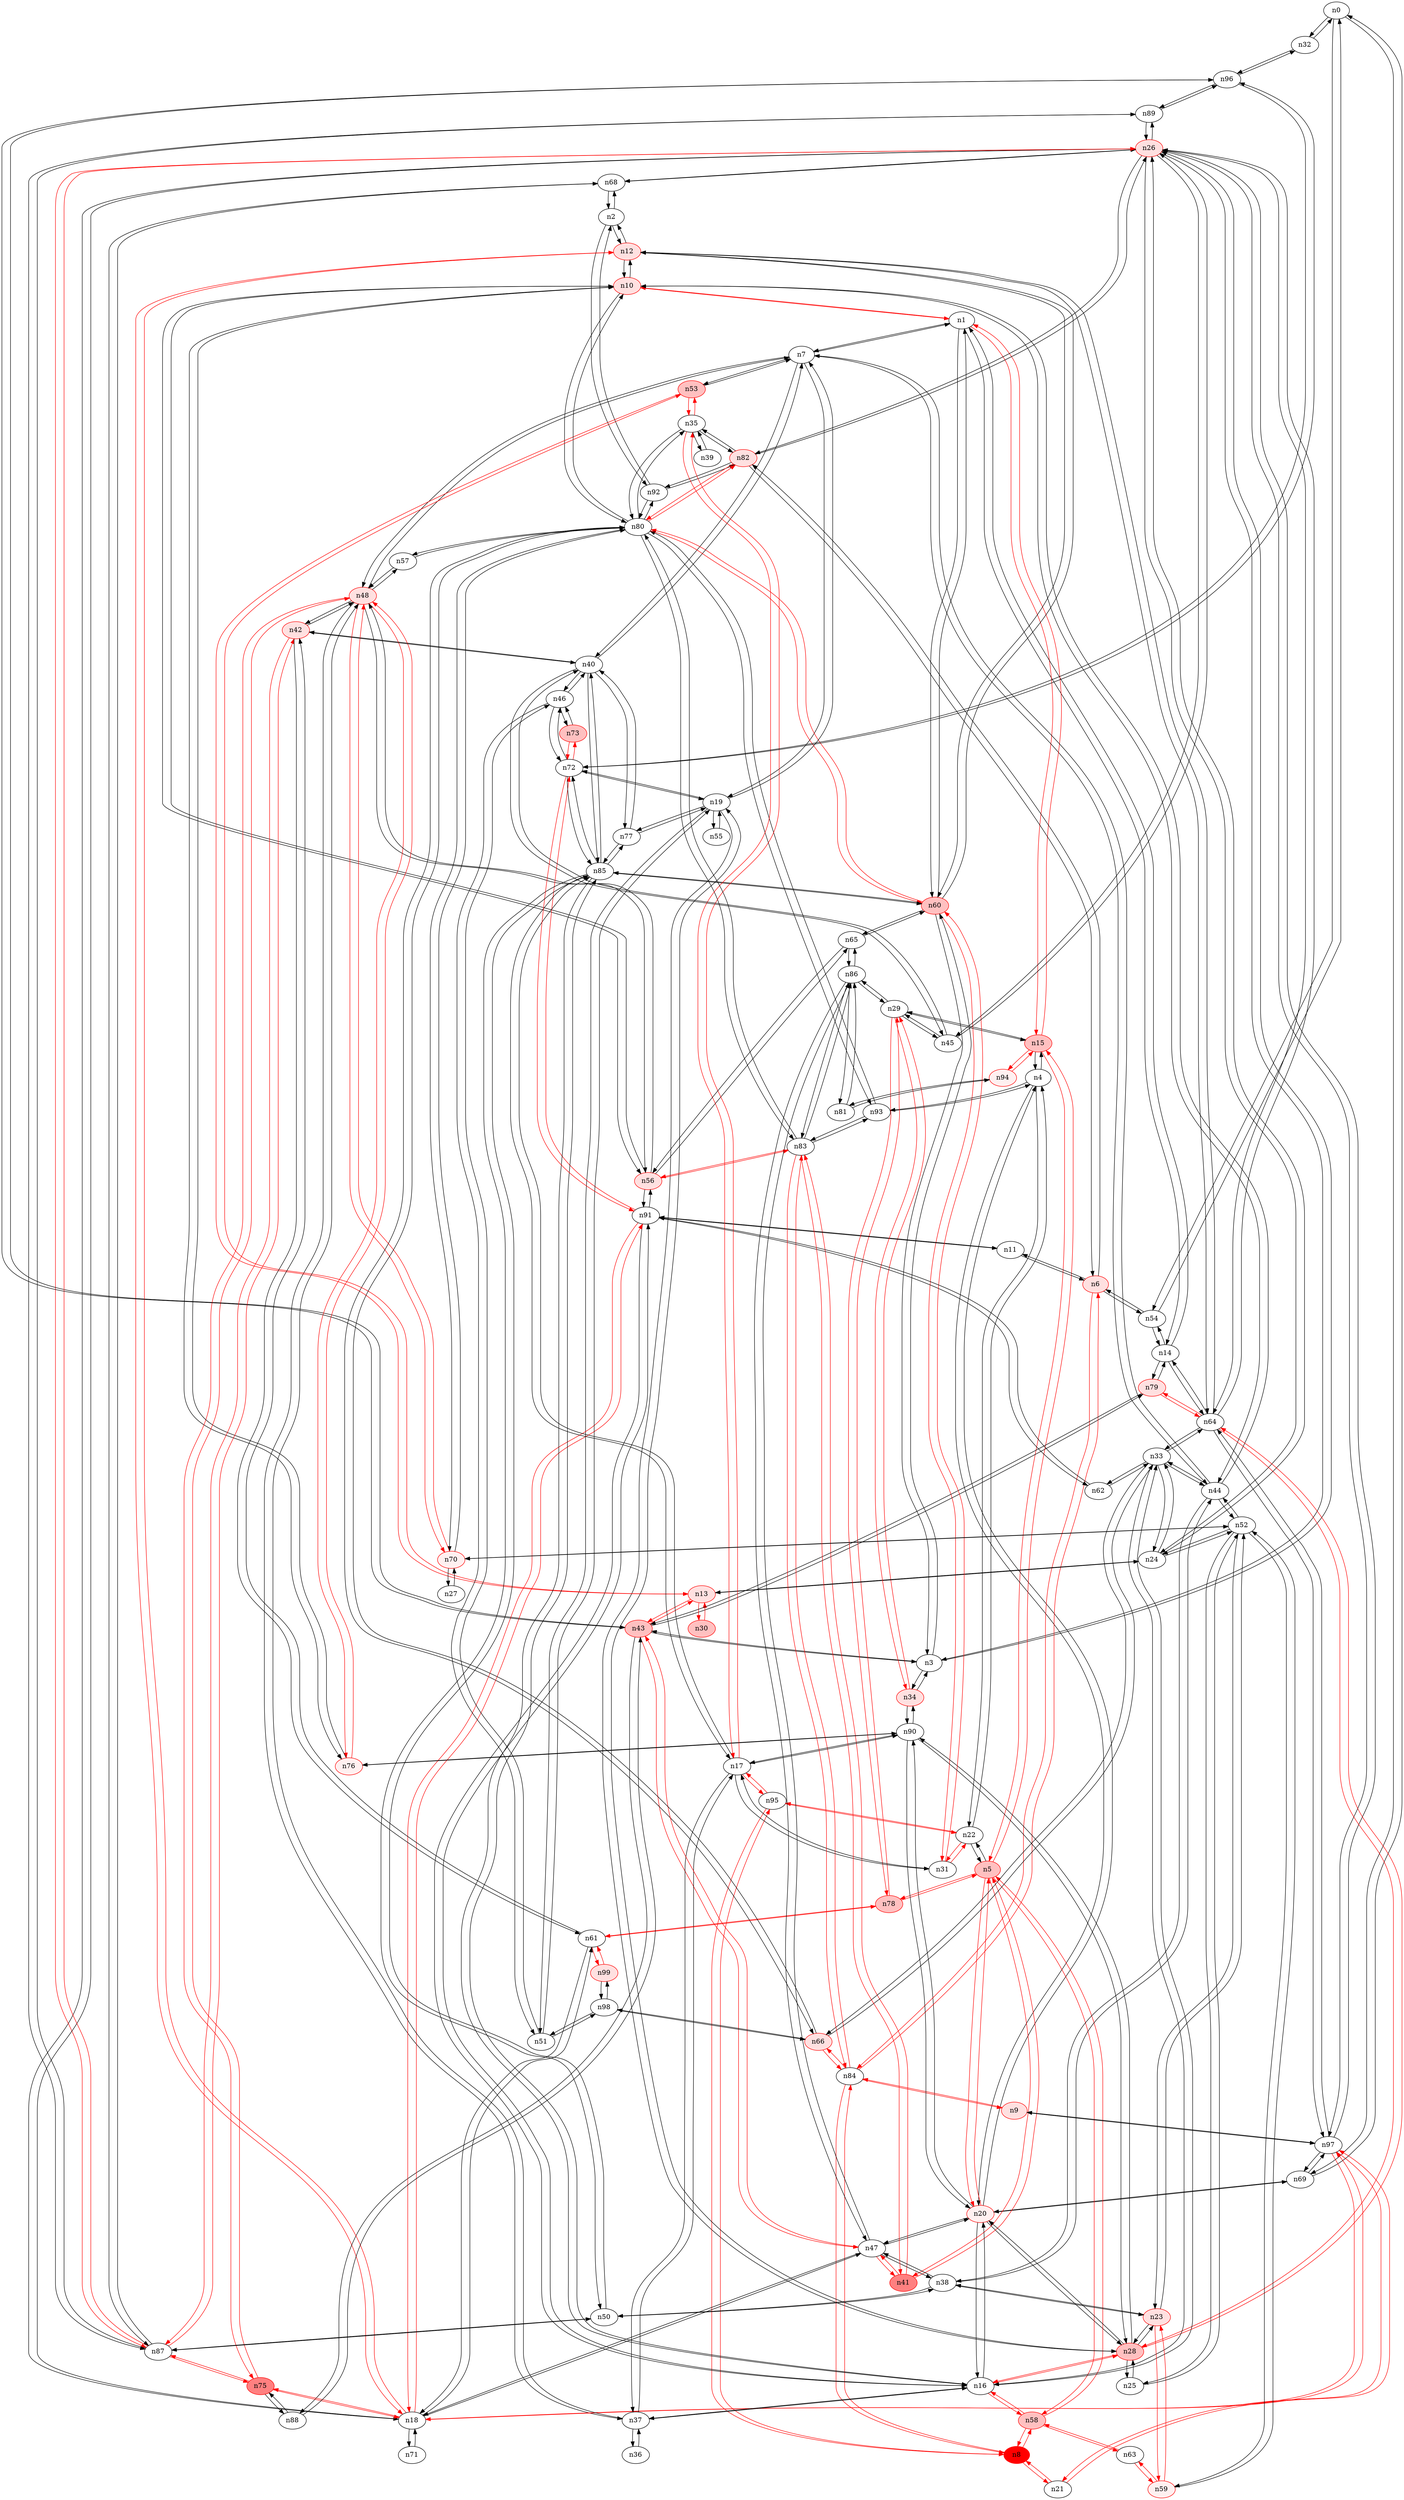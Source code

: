 strict digraph {
n0 [type=switch];
n32 [type=switch];
n54 [type=switch];
n69 [type=switch];
n1 [type=switch];
n7 [type=switch];
n10 [type=host, color="#FF0000", style=filled, fillcolor="#FFE0E0"];
n14 [type=switch];
n15 [type=switch, color="#FF0000", style=filled, fillcolor="#FFC0C0"];
n60 [type=switch, color="#FF0000", style=filled, fillcolor="#FFC0C0"];
n2 [type=switch];
n12 [type=host, color="#FF0000", style=filled, fillcolor="#FFE0E0"];
n68 [type=switch];
n92 [type=switch];
n3 [type=switch];
n26 [type=host, color="#FF0000", style=filled, fillcolor="#FFE0E0"];
n34 [type=host, color="#FF0000", style=filled, fillcolor="#FFE0E0"];
n43 [type=host, color="#FF0000", style=filled, fillcolor="#FFC0C0"];
n4 [type=switch];
n20 [type=host, color="#FF0000", style=filled, fillcolor="#FFF0F0"];
n22 [type=switch];
n93 [type=switch];
n5 [type=switch, color="#FF0000", style=filled, fillcolor="#FFC0C0"];
n41 [type=switch, color="#FF0000", style=filled, fillcolor="#FF8080"];
n58 [type=switch, color="#FF0000", style=filled, fillcolor="#FFC0C0"];
n78 [type=switch, color="#FF0000", style=filled, fillcolor="#FFC0C0"];
n6 [type=host, color="#FF0000", style=filled, fillcolor="#FFE0E0"];
n11 [type=switch];
n82 [type=host, color="#FF0000", style=filled, fillcolor="#FFE0E0"];
n84 [type=switch];
n19 [type=switch];
n40 [type=switch];
n44 [type=switch];
n48 [type=switch, color="#FF0000", style=filled, fillcolor="#FFE0E0"];
n53 [type=switch, color="#FF0000", style=filled, fillcolor="#FFC0C0"];
n8 [type=switch, color="#FF0000", style=filled, fillcolor="#FF0000"];
n21 [type=switch];
n95 [type=switch];
n9 [type=host, color="#FF0000", style=filled, fillcolor="#FFE0E0"];
n97 [type=switch];
n56 [type=host, color="#FF0000", style=filled, fillcolor="#FFE0E0"];
n76 [type=host, color="#FF0000", style=filled, fillcolor="#FFF0F0"];
n80 [type=switch];
n91 [type=switch];
n18 [type=switch];
n64 [type=switch];
n13 [type=host, color="#FF0000", style=filled, fillcolor="#FFE0E0"];
n24 [type=switch];
n30 [type=host, color="#FF0000", style=filled, fillcolor="#FFC0C0"];
n79 [type=host, color="#FF0000", style=filled, fillcolor="#FFE0E0"];
n29 [type=switch];
n94 [type=host, color="#FF0000", style=filled, fillcolor="#FFF0F0"];
n16 [type=switch];
n28 [type=switch, color="#FF0000", style=filled, fillcolor="#FFC0C0"];
n33 [type=switch];
n37 [type=switch];
n85 [type=switch];
n17 [type=switch];
n31 [type=switch];
n35 [type=switch];
n90 [type=switch];
n47 [type=switch];
n61 [type=switch];
n71 [type=switch];
n75 [type=switch, color="#FF0000", style=filled, fillcolor="#FF8080"];
n51 [type=switch];
n55 [type=switch];
n72 [type=switch];
n77 [type=switch];
n23 [type=switch, color="#FF0000", style=filled, fillcolor="#FFE0E0"];
n38 [type=switch];
n52 [type=switch];
n59 [type=host, color="#FF0000", style=filled, fillcolor="#FFF0F0"];
n25 [type=switch];
n45 [type=switch];
n87 [type=switch];
n89 [type=switch];
n27 [type=switch];
n70 [type=host, color="#FF0000", style=filled, fillcolor="#FFF0F0"];
n86 [type=switch];
n96 [type=switch];
n62 [type=switch];
n66 [type=host, color="#FF0000", style=filled, fillcolor="#FFE0E0"];
n39 [type=switch];
n36 [type=switch];
n50 [type=switch];
n42 [type=host, color="#FF0000", style=filled, fillcolor="#FFE0E0"];
n46 [type=switch];
n83 [type=switch];
n88 [type=switch];
n73 [type=host, color="#FF0000", style=filled, fillcolor="#FFC0C0"];
n57 [type=switch];
n98 [type=switch];
n65 [type=switch];
n63 [type=switch];
n99 [type=host, color="#FF0000", style=filled, fillcolor="#FFE0E0"];
n81 [type=switch];
n0 -> n32 [src_port=0, dst_port=0];
n0 -> n54 [src_port=0, dst_port=0];
n0 -> n69 [src_port=0, dst_port=0];
n32 -> n0 [src_port=0, dst_port=0];
n32 -> n96 [src_port=0, dst_port=0];
n54 -> n0 [src_port=0, dst_port=0];
n54 -> n14 [src_port=0, dst_port=0];
n54 -> n6 [src_port=0, dst_port=0];
n69 -> n0 [src_port=0, dst_port=0];
n69 -> n20 [src_port=0, dst_port=0];
n69 -> n97 [src_port=0, dst_port=0];
n1 -> n7 [src_port=0, dst_port=0];
n1 -> n10 [src_port=0, dst_port=0, color="#FF0000"];
n1 -> n14 [src_port=0, dst_port=0];
n1 -> n15 [src_port=0, dst_port=0, color="#FF0000"];
n1 -> n60 [src_port=0, dst_port=0];
n7 -> n1 [src_port=0, dst_port=0];
n7 -> n19 [src_port=0, dst_port=0];
n7 -> n40 [src_port=0, dst_port=0];
n7 -> n44 [src_port=0, dst_port=0];
n7 -> n48 [src_port=0, dst_port=0];
n7 -> n53 [src_port=0, dst_port=0];
n10 -> n1 [src_port=0, dst_port=0, color="#FF0000"];
n10 -> n12 [src_port=0, dst_port=0];
n10 -> n44 [src_port=0, dst_port=0];
n10 -> n56 [src_port=0, dst_port=0];
n10 -> n76 [src_port=0, dst_port=0];
n10 -> n80 [src_port=0, dst_port=0];
n14 -> n54 [src_port=0, dst_port=0];
n14 -> n1 [src_port=0, dst_port=0];
n14 -> n64 [src_port=0, dst_port=0];
n14 -> n79 [src_port=0, dst_port=0];
n15 -> n1 [src_port=0, dst_port=0, color="#FF0000"];
n15 -> n4 [src_port=0, dst_port=0];
n15 -> n5 [src_port=0, dst_port=0, color="#FF0000"];
n15 -> n29 [src_port=0, dst_port=0];
n15 -> n94 [src_port=0, dst_port=0, color="#FF0000"];
n60 -> n1 [src_port=0, dst_port=0];
n60 -> n12 [src_port=0, dst_port=0];
n60 -> n3 [src_port=0, dst_port=0];
n60 -> n80 [src_port=0, dst_port=0, color="#FF0000"];
n60 -> n85 [src_port=0, dst_port=0];
n60 -> n31 [src_port=0, dst_port=0, color="#FF0000"];
n60 -> n65 [src_port=0, dst_port=0];
n2 -> n12 [src_port=0, dst_port=0];
n2 -> n68 [src_port=0, dst_port=0];
n2 -> n92 [src_port=0, dst_port=0];
n12 -> n10 [src_port=0, dst_port=0];
n12 -> n60 [src_port=0, dst_port=0];
n12 -> n2 [src_port=0, dst_port=0];
n12 -> n18 [src_port=0, dst_port=0, color="#FF0000"];
n12 -> n64 [src_port=0, dst_port=0];
n68 -> n2 [src_port=0, dst_port=0];
n68 -> n26 [src_port=0, dst_port=0];
n68 -> n87 [src_port=0, dst_port=0];
n92 -> n2 [src_port=0, dst_port=0];
n92 -> n82 [src_port=0, dst_port=0];
n92 -> n80 [src_port=0, dst_port=0];
n3 -> n60 [src_port=0, dst_port=0];
n3 -> n26 [src_port=0, dst_port=0];
n3 -> n34 [src_port=0, dst_port=0];
n3 -> n43 [src_port=0, dst_port=0];
n26 -> n68 [src_port=0, dst_port=0];
n26 -> n3 [src_port=0, dst_port=0];
n26 -> n82 [src_port=0, dst_port=0];
n26 -> n97 [src_port=0, dst_port=0];
n26 -> n18 [src_port=0, dst_port=0];
n26 -> n64 [src_port=0, dst_port=0];
n26 -> n24 [src_port=0, dst_port=0];
n26 -> n45 [src_port=0, dst_port=0];
n26 -> n87 [src_port=0, dst_port=0, color="#FF0000"];
n26 -> n89 [src_port=0, dst_port=0];
n34 -> n3 [src_port=0, dst_port=0];
n34 -> n29 [src_port=0, dst_port=0, color="#FF0000"];
n34 -> n90 [src_port=0, dst_port=0];
n43 -> n3 [src_port=0, dst_port=0];
n43 -> n13 [src_port=0, dst_port=0, color="#FF0000"];
n43 -> n79 [src_port=0, dst_port=0];
n43 -> n47 [src_port=0, dst_port=0, color="#FF0000"];
n43 -> n96 [src_port=0, dst_port=0];
n43 -> n88 [src_port=0, dst_port=0];
n4 -> n15 [src_port=0, dst_port=0];
n4 -> n20 [src_port=0, dst_port=0];
n4 -> n22 [src_port=0, dst_port=0];
n4 -> n93 [src_port=0, dst_port=0];
n20 -> n69 [src_port=0, dst_port=0];
n20 -> n4 [src_port=0, dst_port=0];
n20 -> n5 [src_port=0, dst_port=0, color="#FF0000"];
n20 -> n16 [src_port=0, dst_port=0];
n20 -> n28 [src_port=0, dst_port=0];
n20 -> n90 [src_port=0, dst_port=0];
n20 -> n47 [src_port=0, dst_port=0];
n22 -> n4 [src_port=0, dst_port=0];
n22 -> n5 [src_port=0, dst_port=0];
n22 -> n95 [src_port=0, dst_port=0, color="#FF0000"];
n22 -> n31 [src_port=0, dst_port=0, color="#FF0000"];
n93 -> n4 [src_port=0, dst_port=0];
n93 -> n80 [src_port=0, dst_port=0];
n93 -> n83 [src_port=0, dst_port=0];
n5 -> n15 [src_port=0, dst_port=0, color="#FF0000"];
n5 -> n20 [src_port=0, dst_port=0, color="#FF0000"];
n5 -> n22 [src_port=0, dst_port=0];
n5 -> n41 [src_port=0, dst_port=0, color="#FF0000"];
n5 -> n58 [src_port=0, dst_port=0, color="#FF0000"];
n5 -> n78 [src_port=0, dst_port=0, color="#FF0000"];
n41 -> n5 [src_port=0, dst_port=0, color="#FF0000"];
n41 -> n47 [src_port=0, dst_port=0, color="#FF0000"];
n41 -> n83 [src_port=0, dst_port=0, color="#FF0000"];
n58 -> n5 [src_port=0, dst_port=0, color="#FF0000"];
n58 -> n8 [src_port=0, dst_port=0, color="#FF0000"];
n58 -> n16 [src_port=0, dst_port=0, color="#FF0000"];
n58 -> n63 [src_port=0, dst_port=0, color="#FF0000"];
n78 -> n5 [src_port=0, dst_port=0, color="#FF0000"];
n78 -> n29 [src_port=0, dst_port=0, color="#FF0000"];
n78 -> n61 [src_port=0, dst_port=0, color="#FF0000"];
n6 -> n54 [src_port=0, dst_port=0];
n6 -> n11 [src_port=0, dst_port=0];
n6 -> n82 [src_port=0, dst_port=0];
n6 -> n84 [src_port=0, dst_port=0, color="#FF0000"];
n11 -> n6 [src_port=0, dst_port=0];
n11 -> n91 [src_port=0, dst_port=0];
n82 -> n92 [src_port=0, dst_port=0];
n82 -> n26 [src_port=0, dst_port=0];
n82 -> n6 [src_port=0, dst_port=0];
n82 -> n80 [src_port=0, dst_port=0, color="#FF0000"];
n82 -> n35 [src_port=0, dst_port=0];
n84 -> n6 [src_port=0, dst_port=0, color="#FF0000"];
n84 -> n8 [src_port=0, dst_port=0, color="#FF0000"];
n84 -> n9 [src_port=0, dst_port=0, color="#FF0000"];
n84 -> n66 [src_port=0, dst_port=0, color="#FF0000"];
n84 -> n83 [src_port=0, dst_port=0, color="#FF0000"];
n19 -> n7 [src_port=0, dst_port=0];
n19 -> n28 [src_port=0, dst_port=0];
n19 -> n51 [src_port=0, dst_port=0];
n19 -> n55 [src_port=0, dst_port=0];
n19 -> n72 [src_port=0, dst_port=0];
n19 -> n77 [src_port=0, dst_port=0];
n40 -> n7 [src_port=0, dst_port=0];
n40 -> n85 [src_port=0, dst_port=0];
n40 -> n77 [src_port=0, dst_port=0];
n40 -> n45 [src_port=0, dst_port=0];
n40 -> n42 [src_port=0, dst_port=0];
n40 -> n46 [src_port=0, dst_port=0];
n44 -> n7 [src_port=0, dst_port=0];
n44 -> n10 [src_port=0, dst_port=0];
n44 -> n33 [src_port=0, dst_port=0];
n44 -> n38 [src_port=0, dst_port=0];
n44 -> n52 [src_port=0, dst_port=0];
n48 -> n7 [src_port=0, dst_port=0];
n48 -> n56 [src_port=0, dst_port=0];
n48 -> n76 [src_port=0, dst_port=0, color="#FF0000"];
n48 -> n37 [src_port=0, dst_port=0];
n48 -> n75 [src_port=0, dst_port=0, color="#FF0000"];
n48 -> n70 [src_port=0, dst_port=0, color="#FF0000"];
n48 -> n42 [src_port=0, dst_port=0];
n48 -> n57 [src_port=0, dst_port=0];
n53 -> n7 [src_port=0, dst_port=0];
n53 -> n13 [src_port=0, dst_port=0, color="#FF0000"];
n53 -> n35 [src_port=0, dst_port=0, color="#FF0000"];
n8 -> n58 [src_port=0, dst_port=0, color="#FF0000"];
n8 -> n84 [src_port=0, dst_port=0, color="#FF0000"];
n8 -> n21 [src_port=0, dst_port=0, color="#FF0000"];
n8 -> n95 [src_port=0, dst_port=0, color="#FF0000"];
n21 -> n8 [src_port=0, dst_port=0, color="#FF0000"];
n21 -> n97 [src_port=0, dst_port=0, color="#FF0000"];
n95 -> n22 [src_port=0, dst_port=0, color="#FF0000"];
n95 -> n8 [src_port=0, dst_port=0, color="#FF0000"];
n95 -> n17 [src_port=0, dst_port=0, color="#FF0000"];
n9 -> n84 [src_port=0, dst_port=0, color="#FF0000"];
n9 -> n97 [src_port=0, dst_port=0];
n97 -> n69 [src_port=0, dst_port=0];
n97 -> n26 [src_port=0, dst_port=0];
n97 -> n21 [src_port=0, dst_port=0, color="#FF0000"];
n97 -> n9 [src_port=0, dst_port=0];
n97 -> n18 [src_port=0, dst_port=0, color="#FF0000"];
n97 -> n64 [src_port=0, dst_port=0];
n56 -> n10 [src_port=0, dst_port=0];
n56 -> n48 [src_port=0, dst_port=0];
n56 -> n91 [src_port=0, dst_port=0];
n56 -> n83 [src_port=0, dst_port=0, color="#FF0000"];
n56 -> n65 [src_port=0, dst_port=0];
n76 -> n10 [src_port=0, dst_port=0];
n76 -> n48 [src_port=0, dst_port=0, color="#FF0000"];
n76 -> n90 [src_port=0, dst_port=0];
n80 -> n10 [src_port=0, dst_port=0];
n80 -> n60 [src_port=0, dst_port=0, color="#FF0000"];
n80 -> n92 [src_port=0, dst_port=0];
n80 -> n93 [src_port=0, dst_port=0];
n80 -> n82 [src_port=0, dst_port=0, color="#FF0000"];
n80 -> n35 [src_port=0, dst_port=0];
n80 -> n70 [src_port=0, dst_port=0];
n80 -> n66 [src_port=0, dst_port=0];
n80 -> n83 [src_port=0, dst_port=0];
n80 -> n57 [src_port=0, dst_port=0];
n91 -> n11 [src_port=0, dst_port=0];
n91 -> n56 [src_port=0, dst_port=0];
n91 -> n18 [src_port=0, dst_port=0, color="#FF0000"];
n91 -> n16 [src_port=0, dst_port=0];
n91 -> n72 [src_port=0, dst_port=0, color="#FF0000"];
n91 -> n62 [src_port=0, dst_port=0];
n18 -> n12 [src_port=0, dst_port=0, color="#FF0000"];
n18 -> n26 [src_port=0, dst_port=0];
n18 -> n97 [src_port=0, dst_port=0, color="#FF0000"];
n18 -> n91 [src_port=0, dst_port=0, color="#FF0000"];
n18 -> n47 [src_port=0, dst_port=0];
n18 -> n61 [src_port=0, dst_port=0];
n18 -> n71 [src_port=0, dst_port=0];
n18 -> n75 [src_port=0, dst_port=0, color="#FF0000"];
n64 -> n14 [src_port=0, dst_port=0];
n64 -> n12 [src_port=0, dst_port=0];
n64 -> n26 [src_port=0, dst_port=0];
n64 -> n97 [src_port=0, dst_port=0];
n64 -> n79 [src_port=0, dst_port=0, color="#FF0000"];
n64 -> n28 [src_port=0, dst_port=0, color="#FF0000"];
n64 -> n33 [src_port=0, dst_port=0];
n13 -> n43 [src_port=0, dst_port=0, color="#FF0000"];
n13 -> n53 [src_port=0, dst_port=0, color="#FF0000"];
n13 -> n24 [src_port=0, dst_port=0];
n13 -> n30 [src_port=0, dst_port=0, color="#FF0000"];
n24 -> n26 [src_port=0, dst_port=0];
n24 -> n13 [src_port=0, dst_port=0];
n24 -> n33 [src_port=0, dst_port=0];
n24 -> n52 [src_port=0, dst_port=0];
n30 -> n13 [src_port=0, dst_port=0, color="#FF0000"];
n79 -> n14 [src_port=0, dst_port=0];
n79 -> n43 [src_port=0, dst_port=0];
n79 -> n64 [src_port=0, dst_port=0, color="#FF0000"];
n29 -> n15 [src_port=0, dst_port=0];
n29 -> n34 [src_port=0, dst_port=0, color="#FF0000"];
n29 -> n78 [src_port=0, dst_port=0, color="#FF0000"];
n29 -> n45 [src_port=0, dst_port=0];
n29 -> n86 [src_port=0, dst_port=0];
n94 -> n15 [src_port=0, dst_port=0, color="#FF0000"];
n94 -> n81 [src_port=0, dst_port=0];
n16 -> n20 [src_port=0, dst_port=0];
n16 -> n58 [src_port=0, dst_port=0, color="#FF0000"];
n16 -> n91 [src_port=0, dst_port=0];
n16 -> n28 [src_port=0, dst_port=0, color="#FF0000"];
n16 -> n33 [src_port=0, dst_port=0];
n16 -> n37 [src_port=0, dst_port=0];
n16 -> n85 [src_port=0, dst_port=0];
n28 -> n20 [src_port=0, dst_port=0];
n28 -> n19 [src_port=0, dst_port=0];
n28 -> n64 [src_port=0, dst_port=0, color="#FF0000"];
n28 -> n16 [src_port=0, dst_port=0, color="#FF0000"];
n28 -> n90 [src_port=0, dst_port=0];
n28 -> n23 [src_port=0, dst_port=0];
n28 -> n25 [src_port=0, dst_port=0];
n33 -> n44 [src_port=0, dst_port=0];
n33 -> n64 [src_port=0, dst_port=0];
n33 -> n24 [src_port=0, dst_port=0];
n33 -> n16 [src_port=0, dst_port=0];
n33 -> n62 [src_port=0, dst_port=0];
n33 -> n66 [src_port=0, dst_port=0];
n37 -> n48 [src_port=0, dst_port=0];
n37 -> n16 [src_port=0, dst_port=0];
n37 -> n17 [src_port=0, dst_port=0];
n37 -> n36 [src_port=0, dst_port=0];
n85 -> n60 [src_port=0, dst_port=0];
n85 -> n40 [src_port=0, dst_port=0];
n85 -> n16 [src_port=0, dst_port=0];
n85 -> n17 [src_port=0, dst_port=0];
n85 -> n72 [src_port=0, dst_port=0];
n85 -> n77 [src_port=0, dst_port=0];
n85 -> n50 [src_port=0, dst_port=0];
n17 -> n95 [src_port=0, dst_port=0, color="#FF0000"];
n17 -> n37 [src_port=0, dst_port=0];
n17 -> n85 [src_port=0, dst_port=0];
n17 -> n31 [src_port=0, dst_port=0];
n17 -> n35 [src_port=0, dst_port=0, color="#FF0000"];
n17 -> n90 [src_port=0, dst_port=0];
n31 -> n60 [src_port=0, dst_port=0, color="#FF0000"];
n31 -> n22 [src_port=0, dst_port=0, color="#FF0000"];
n31 -> n17 [src_port=0, dst_port=0];
n35 -> n82 [src_port=0, dst_port=0];
n35 -> n53 [src_port=0, dst_port=0, color="#FF0000"];
n35 -> n80 [src_port=0, dst_port=0];
n35 -> n17 [src_port=0, dst_port=0, color="#FF0000"];
n35 -> n39 [src_port=0, dst_port=0];
n90 -> n34 [src_port=0, dst_port=0];
n90 -> n20 [src_port=0, dst_port=0];
n90 -> n76 [src_port=0, dst_port=0];
n90 -> n28 [src_port=0, dst_port=0];
n90 -> n17 [src_port=0, dst_port=0];
n47 -> n43 [src_port=0, dst_port=0, color="#FF0000"];
n47 -> n20 [src_port=0, dst_port=0];
n47 -> n41 [src_port=0, dst_port=0, color="#FF0000"];
n47 -> n18 [src_port=0, dst_port=0];
n47 -> n38 [src_port=0, dst_port=0];
n47 -> n86 [src_port=0, dst_port=0];
n61 -> n78 [src_port=0, dst_port=0, color="#FF0000"];
n61 -> n18 [src_port=0, dst_port=0];
n61 -> n42 [src_port=0, dst_port=0];
n61 -> n99 [src_port=0, dst_port=0, color="#FF0000"];
n71 -> n18 [src_port=0, dst_port=0];
n75 -> n48 [src_port=0, dst_port=0, color="#FF0000"];
n75 -> n18 [src_port=0, dst_port=0, color="#FF0000"];
n75 -> n87 [src_port=0, dst_port=0, color="#FF0000"];
n75 -> n88 [src_port=0, dst_port=0];
n51 -> n19 [src_port=0, dst_port=0];
n51 -> n46 [src_port=0, dst_port=0];
n51 -> n98 [src_port=0, dst_port=0];
n55 -> n19 [src_port=0, dst_port=0];
n72 -> n19 [src_port=0, dst_port=0];
n72 -> n91 [src_port=0, dst_port=0, color="#FF0000"];
n72 -> n85 [src_port=0, dst_port=0];
n72 -> n96 [src_port=0, dst_port=0];
n72 -> n46 [src_port=0, dst_port=0];
n72 -> n73 [src_port=0, dst_port=0, color="#FF0000"];
n77 -> n19 [src_port=0, dst_port=0];
n77 -> n40 [src_port=0, dst_port=0];
n77 -> n85 [src_port=0, dst_port=0];
n23 -> n28 [src_port=0, dst_port=0];
n23 -> n38 [src_port=0, dst_port=0];
n23 -> n52 [src_port=0, dst_port=0];
n23 -> n59 [src_port=0, dst_port=0, color="#FF0000"];
n38 -> n44 [src_port=0, dst_port=0];
n38 -> n47 [src_port=0, dst_port=0];
n38 -> n23 [src_port=0, dst_port=0];
n38 -> n50 [src_port=0, dst_port=0];
n52 -> n44 [src_port=0, dst_port=0];
n52 -> n24 [src_port=0, dst_port=0];
n52 -> n23 [src_port=0, dst_port=0];
n52 -> n59 [src_port=0, dst_port=0];
n52 -> n25 [src_port=0, dst_port=0];
n52 -> n70 [src_port=0, dst_port=0];
n59 -> n23 [src_port=0, dst_port=0, color="#FF0000"];
n59 -> n52 [src_port=0, dst_port=0];
n59 -> n63 [src_port=0, dst_port=0, color="#FF0000"];
n25 -> n28 [src_port=0, dst_port=0];
n25 -> n52 [src_port=0, dst_port=0];
n45 -> n26 [src_port=0, dst_port=0];
n45 -> n40 [src_port=0, dst_port=0];
n45 -> n29 [src_port=0, dst_port=0];
n87 -> n68 [src_port=0, dst_port=0];
n87 -> n26 [src_port=0, dst_port=0, color="#FF0000"];
n87 -> n75 [src_port=0, dst_port=0, color="#FF0000"];
n87 -> n89 [src_port=0, dst_port=0];
n87 -> n50 [src_port=0, dst_port=0];
n87 -> n42 [src_port=0, dst_port=0, color="#FF0000"];
n89 -> n26 [src_port=0, dst_port=0];
n89 -> n87 [src_port=0, dst_port=0];
n89 -> n96 [src_port=0, dst_port=0];
n27 -> n70 [src_port=0, dst_port=0];
n70 -> n48 [src_port=0, dst_port=0, color="#FF0000"];
n70 -> n80 [src_port=0, dst_port=0];
n70 -> n52 [src_port=0, dst_port=0];
n70 -> n27 [src_port=0, dst_port=0];
n86 -> n29 [src_port=0, dst_port=0];
n86 -> n47 [src_port=0, dst_port=0];
n86 -> n83 [src_port=0, dst_port=0];
n86 -> n65 [src_port=0, dst_port=0];
n86 -> n81 [src_port=0, dst_port=0];
n96 -> n32 [src_port=0, dst_port=0];
n96 -> n43 [src_port=0, dst_port=0];
n96 -> n72 [src_port=0, dst_port=0];
n96 -> n89 [src_port=0, dst_port=0];
n62 -> n91 [src_port=0, dst_port=0];
n62 -> n33 [src_port=0, dst_port=0];
n66 -> n84 [src_port=0, dst_port=0, color="#FF0000"];
n66 -> n80 [src_port=0, dst_port=0];
n66 -> n33 [src_port=0, dst_port=0];
n66 -> n98 [src_port=0, dst_port=0];
n39 -> n35 [src_port=0, dst_port=0];
n36 -> n37 [src_port=0, dst_port=0];
n50 -> n85 [src_port=0, dst_port=0];
n50 -> n38 [src_port=0, dst_port=0];
n50 -> n87 [src_port=0, dst_port=0];
n42 -> n40 [src_port=0, dst_port=0];
n42 -> n48 [src_port=0, dst_port=0];
n42 -> n61 [src_port=0, dst_port=0];
n42 -> n87 [src_port=0, dst_port=0, color="#FF0000"];
n46 -> n40 [src_port=0, dst_port=0];
n46 -> n51 [src_port=0, dst_port=0];
n46 -> n72 [src_port=0, dst_port=0];
n46 -> n73 [src_port=0, dst_port=0];
n83 -> n93 [src_port=0, dst_port=0];
n83 -> n41 [src_port=0, dst_port=0, color="#FF0000"];
n83 -> n84 [src_port=0, dst_port=0, color="#FF0000"];
n83 -> n56 [src_port=0, dst_port=0, color="#FF0000"];
n83 -> n80 [src_port=0, dst_port=0];
n83 -> n86 [src_port=0, dst_port=0];
n88 -> n43 [src_port=0, dst_port=0];
n88 -> n75 [src_port=0, dst_port=0];
n73 -> n72 [src_port=0, dst_port=0, color="#FF0000"];
n73 -> n46 [src_port=0, dst_port=0];
n57 -> n48 [src_port=0, dst_port=0];
n57 -> n80 [src_port=0, dst_port=0];
n98 -> n51 [src_port=0, dst_port=0];
n98 -> n66 [src_port=0, dst_port=0];
n98 -> n99 [src_port=0, dst_port=0];
n65 -> n60 [src_port=0, dst_port=0];
n65 -> n56 [src_port=0, dst_port=0];
n65 -> n86 [src_port=0, dst_port=0];
n63 -> n58 [src_port=0, dst_port=0, color="#FF0000"];
n63 -> n59 [src_port=0, dst_port=0, color="#FF0000"];
n99 -> n61 [src_port=0, dst_port=0, color="#FF0000"];
n99 -> n98 [src_port=0, dst_port=0];
n81 -> n94 [src_port=0, dst_port=0];
n81 -> n86 [src_port=0, dst_port=0];
}
